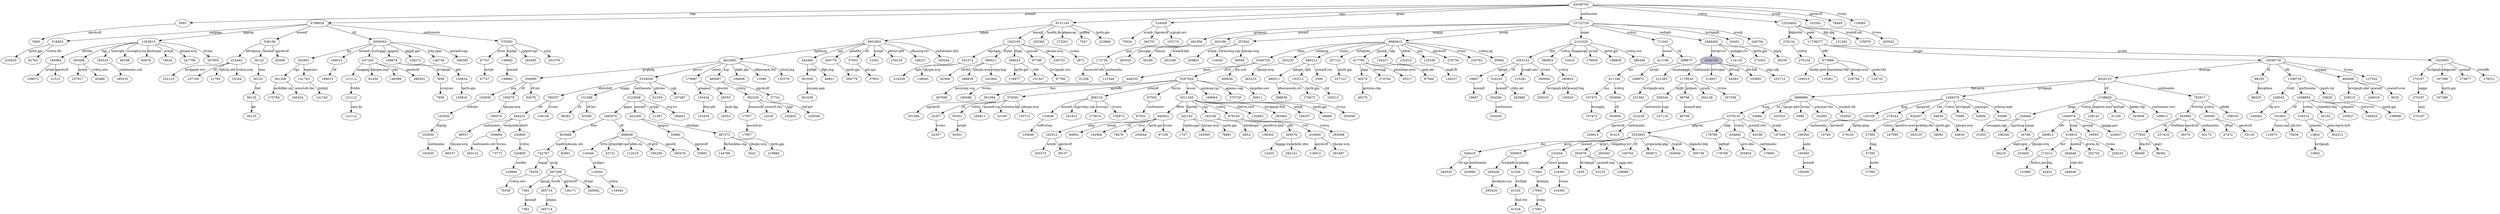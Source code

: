 digraph {
    0 [ label = "42036703" ]
    1 [ label = "5693" ]
    2 [ label = "4788029" ]
    3 [ label = "8131145" ]
    4 [ label = "516409" ]
    5 [ label = "15722729" ]
    6 [ label = "12534602" ]
    7 [ label = "143562" ]
    8 [ label = "78449" ]
    9 [ label = "116085" ]
    10 [ label = "5693" ]
    11 [ label = "318363" ]
    12 [ label = "1353815" ]
    13 [ label = "536156" ]
    14 [ label = "2009303" ]
    15 [ label = "570392" ]
    16 [ label = "235620" ]
    17 [ label = "82743" ]
    18 [ label = "140584" ]
    19 [ label = "283406" ]
    20 [ label = "185533" ]
    21 [ label = "94188" ]
    22 [ label = "60078" ]
    23 [ label = "74624" ]
    24 [ label = "247709" ]
    25 [ label = "267693" ]
    26 [ label = "109072" ]
    27 [ label = "31512" ]
    28 [ label = "237917" ]
    29 [ label = "45489" ]
    30 [ label = "185533" ]
    31 [ label = "416442" ]
    32 [ label = "36125" ]
    33 [ label = "83589" ]
    34 [ label = "232123" ]
    35 [ label = "137190" ]
    36 [ label = "21785" ]
    37 [ label = "25344" ]
    38 [ label = "36125" ]
    39 [ label = "36125" ]
    40 [ label = "36125" ]
    41 [ label = "502951" ]
    42 [ label = "169015" ]
    43 [ label = "637263" ]
    44 [ label = "158674" ]
    45 [ label = "128272" ]
    46 [ label = "146745" ]
    47 [ label = "266383" ]
    48 [ label = "361208" ]
    49 [ label = "141743" ]
    50 [ label = "175784" ]
    51 [ label = "185424" ]
    52 [ label = "141743" ]
    53 [ label = "169015" ]
    54 [ label = "121112" ]
    55 [ label = "81450" ]
    56 [ label = "146399" ]
    57 [ label = "288302" ]
    58 [ label = "121112" ]
    59 [ label = "121112" ]
    60 [ label = "7858" ]
    61 [ label = "150816" ]
    62 [ label = "7858" ]
    63 [ label = "150816" ]
    64 [ label = "47747" ]
    65 [ label = "136682" ]
    66 [ label = "184385" ]
    67 [ label = "201578" ]
    68 [ label = "47747" ]
    69 [ label = "136682" ]
    70 [ label = "5801803" ]
    71 [ label = "1542191" ]
    72 [ label = "282363" ]
    73 [ label = "273281" ]
    74 [ label = "7547" ]
    75 [ label = "223960" ]
    76 [ label = "4622661" ]
    77 [ label = "342460" ]
    78 [ label = "294779" ]
    79 [ label = "37853" ]
    80 [ label = "12361" ]
    81 [ label = "150218" ]
    82 [ label = "158227" ]
    83 [ label = "183244" ]
    84 [ label = "350085" ]
    85 [ label = "3334036" ]
    86 [ label = "179987" ]
    87 [ label = "400067" ]
    88 [ label = "194008" ]
    89 [ label = "11099" ]
    90 [ label = "153379" ]
    91 [ label = "102930" ]
    92 [ label = "185079" ]
    93 [ label = "62076" ]
    94 [ label = "102930" ]
    95 [ label = "102930" ]
    96 [ label = "102930" ]
    97 [ label = "185079" ]
    98 [ label = "780357" ]
    99 [ label = "131588" ]
    100 [ label = "2123048" ]
    101 [ label = "61556" ]
    102 [ label = "237487" ]
    103 [ label = "644231" ]
    104 [ label = "136126" ]
    105 [ label = "86537" ]
    106 [ label = "336894" ]
    107 [ label = "220800" ]
    108 [ label = "86537" ]
    109 [ label = "263122" ]
    110 [ label = "73772" ]
    111 [ label = "220800" ]
    112 [ label = "220800" ]
    113 [ label = "38282" ]
    114 [ label = "93306" ]
    115 [ label = "1493676" ]
    116 [ label = "423164" ]
    117 [ label = "21587" ]
    118 [ label = "184621" ]
    119 [ label = "825668" ]
    120 [ label = "668008" ]
    121 [ label = "742767" ]
    122 [ label = "82901" ]
    123 [ label = "75558" ]
    124 [ label = "667209" ]
    125 [ label = "75558" ]
    126 [ label = "7382" ]
    127 [ label = "285714" ]
    128 [ label = "128171" ]
    129 [ label = "245942" ]
    130 [ label = "7382" ]
    131 [ label = "285714" ]
    132 [ label = "116544" ]
    133 [ label = "43731" ]
    134 [ label = "112018" ]
    135 [ label = "195239" ]
    136 [ label = "200476" ]
    137 [ label = "116544" ]
    138 [ label = "116544" ]
    139 [ label = "55892" ]
    140 [ label = "367272" ]
    141 [ label = "55892" ]
    142 [ label = "144766" ]
    143 [ label = "2622" ]
    144 [ label = "219884" ]
    145 [ label = "153434" ]
    146 [ label = "26553" ]
    147 [ label = "153434" ]
    148 [ label = "26553" ]
    149 [ label = "362326" ]
    150 [ label = "37741" ]
    151 [ label = "17957" ]
    152 [ label = "13218" ]
    153 [ label = "102602" ]
    154 [ label = "228549" ]
    155 [ label = "17957" ]
    156 [ label = "301639" ]
    157 [ label = "40821" ]
    158 [ label = "301639" ]
    159 [ label = "294779" ]
    160 [ label = "37853" ]
    161 [ label = "352373" ]
    162 [ label = "590411" ]
    163 [ label = "268024" ]
    164 [ label = "97786" ]
    165 [ label = "230725" ]
    166 [ label = "2872" ]
    167 [ label = "214328" ]
    168 [ label = "138045" ]
    169 [ label = "62568" ]
    170 [ label = "286839" ]
    171 [ label = "241004" ]
    172 [ label = "116677" ]
    173 [ label = "151347" ]
    174 [ label = "97786" ]
    175 [ label = "70534" ]
    176 [ label = "292701" ]
    177 [ label = "153174" ]
    178 [ label = "491956" ]
    179 [ label = "263186" ]
    180 [ label = "357642" ]
    181 [ label = "8980615" ]
    182 [ label = "2141629" ]
    183 [ label = "711041" ]
    184 [ label = "2466455" ]
    185 [ label = "63451" ]
    186 [ label = "246754" ]
    187 [ label = "172756" ]
    188 [ label = "283020" ]
    189 [ label = "36180" ]
    190 [ label = "51208" ]
    191 [ label = "121548" ]
    192 [ label = "263186" ]
    193 [ label = "204801" ]
    194 [ label = "116293" ]
    195 [ label = "36548" ]
    196 [ label = "6346720" ]
    197 [ label = "263233" ]
    198 [ label = "666113" ]
    199 [ label = "257122" ]
    200 [ label = "417785" ]
    201 [ label = "126237" ]
    202 [ label = "231615" ]
    203 [ label = "135330" ]
    204 [ label = "279734" ]
    205 [ label = "220762" ]
    206 [ label = "35964" ]
    207 [ label = "448255" ]
    208 [ label = "5597829" ]
    209 [ label = "300636" ]
    210 [ label = "267669" ]
    211 [ label = "180586" ]
    212 [ label = "301584" ]
    213 [ label = "578591" ]
    214 [ label = "806153" ]
    215 [ label = "67552" ]
    216 [ label = "3311345" ]
    217 [ label = "169064" ]
    218 [ label = "270729" ]
    219 [ label = "92811" ]
    220 [ label = "301584" ]
    221 [ label = "32357" ]
    222 [ label = "93501" ]
    223 [ label = "264911" ]
    224 [ label = "32109" ]
    225 [ label = "155713" ]
    226 [ label = "32357" ]
    227 [ label = "93501" ]
    228 [ label = "133649" ]
    229 [ label = "241812" ]
    230 [ label = "273819" ]
    231 [ label = "156873" ]
    232 [ label = "133649" ]
    233 [ label = "67552" ]
    234 [ label = "945652" ]
    235 [ label = "242143" ]
    236 [ label = "165156" ]
    237 [ label = "978144" ]
    238 [ label = "132663" ]
    239 [ label = "293463" ]
    240 [ label = "194357" ]
    241 [ label = "56668" ]
    242 [ label = "303099" ]
    243 [ label = "242512" ]
    244 [ label = "84952" ]
    245 [ label = "192566" ]
    246 [ label = "78478" ]
    247 [ label = "250044" ]
    248 [ label = "97100" ]
    249 [ label = "203375" ]
    250 [ label = "39137" ]
    251 [ label = "1747" ]
    252 [ label = "163505" ]
    253 [ label = "76891" ]
    254 [ label = "6853" ]
    255 [ label = "158303" ]
    256 [ label = "304576" ]
    257 [ label = "410000" ]
    258 [ label = "263568" ]
    259 [ label = "12435" ]
    260 [ label = "292141" ]
    261 [ label = "118913" ]
    262 [ label = "291087" ]
    263 [ label = "263233" ]
    264 [ label = "469511" ]
    265 [ label = "193212" ]
    266 [ label = "3390" ]
    267 [ label = "298839" ]
    268 [ label = "170672" ]
    269 [ label = "193212" ]
    270 [ label = "257122" ]
    271 [ label = "40279" ]
    272 [ label = "274740" ]
    273 [ label = "35217" ]
    274 [ label = "67549" ]
    275 [ label = "40279" ]
    276 [ label = "126237" ]
    277 [ label = "1053143" ]
    278 [ label = "380853" ]
    279 [ label = "53423" ]
    280 [ label = "178935" ]
    281 [ label = "188826" ]
    282 [ label = "286449" ]
    283 [ label = "19667" ]
    284 [ label = "518191" ]
    285 [ label = "215281" ]
    286 [ label = "300004" ]
    287 [ label = "19667" ]
    288 [ label = "254206" ]
    289 [ label = "263985" ]
    290 [ label = "254206" ]
    291 [ label = "380853" ]
    292 [ label = "250310" ]
    293 [ label = "130543" ]
    294 [ label = "411166" ]
    295 [ label = "299875" ]
    296 [ label = "411166" ]
    297 [ label = "107472" ]
    298 [ label = "303694" ]
    299 [ label = "107472" ]
    300 [ label = "303694" ]
    301 [ label = "299875" ]
    302 [ label = "2050735" color = "blue" fontcolor = "blue" fillcolor = silver style = filled]
    303 [ label = "114118" ]
    304 [ label = "273343" ]
    305 [ label = "28259" ]
    306 [ label = "231583" ]
    307 [ label = "1179539" ]
    308 [ label = "218927" ]
    309 [ label = "64283" ]
    310 [ label = "103691" ]
    311 [ label = "252712" ]
    312 [ label = "231583" ]
    313 [ label = "559344" ]
    314 [ label = "98708" ]
    315 [ label = "264128" ]
    316 [ label = "257359" ]
    317 [ label = "322228" ]
    318 [ label = "237116" ]
    319 [ label = "230613" ]
    320 [ label = "91615" ]
    321 [ label = "98708" ]
    322 [ label = "276134" ]
    323 [ label = "11738277" ]
    324 [ label = "131293" ]
    325 [ label = "125876" ]
    326 [ label = "263022" ]
    327 [ label = "276134" ]
    328 [ label = "673866" ]
    329 [ label = "10038718" ]
    330 [ label = "1025693" ]
    331 [ label = "194315" ]
    332 [ label = "115061" ]
    333 [ label = "239758" ]
    334 [ label = "124732" ]
    335 [ label = "8020123" ]
    336 [ label = "98255" ]
    337 [ label = "1308729" ]
    338 [ label = "484069" ]
    339 [ label = "127542" ]
    340 [ label = "3888999" ]
    341 [ label = "1269378" ]
    342 [ label = "2108829" ]
    343 [ label = "752917" ]
    344 [ label = "3379135" ]
    345 [ label = "33684" ]
    346 [ label = "203352" ]
    347 [ label = "6985" ]
    348 [ label = "102991" ]
    349 [ label = "162852" ]
    350 [ label = "2533835" ]
    351 [ label = "178768" ]
    352 [ label = "434845" ]
    353 [ label = "84338" ]
    354 [ label = "147349" ]
    355 [ label = "548410" ]
    356 [ label = "336955" ]
    357 [ label = "233454" ]
    358 [ label = "283079" ]
    359 [ label = "265563" ]
    360 [ label = "100762" ]
    361 [ label = "300872" ]
    362 [ label = "164004" ]
    363 [ label = "300736" ]
    364 [ label = "284520" ]
    365 [ label = "263890" ]
    366 [ label = "295429" ]
    367 [ label = "41526" ]
    368 [ label = "295429" ]
    369 [ label = "41526" ]
    370 [ label = "41526" ]
    371 [ label = "17063" ]
    372 [ label = "216391" ]
    373 [ label = "17063" ]
    374 [ label = "17063" ]
    375 [ label = "216391" ]
    376 [ label = "1835" ]
    377 [ label = "43155" ]
    378 [ label = "238089" ]
    379 [ label = "178768" ]
    380 [ label = "255854" ]
    381 [ label = "178991" ]
    382 [ label = "120100" ]
    383 [ label = "279143" ]
    384 [ label = "626207" ]
    385 [ label = "94639" ]
    386 [ label = "70585" ]
    387 [ label = "43606" ]
    388 [ label = "35098" ]
    389 [ label = "100360" ]
    390 [ label = "19740" ]
    391 [ label = "100360" ]
    392 [ label = "100360" ]
    393 [ label = "279143" ]
    394 [ label = "37395" ]
    395 [ label = "247595" ]
    396 [ label = "303125" ]
    397 [ label = "38092" ]
    398 [ label = "37395" ]
    399 [ label = "37395" ]
    400 [ label = "94639" ]
    401 [ label = "154948" ]
    402 [ label = "1440978" ]
    403 [ label = "108141" ]
    404 [ label = "31100" ]
    405 [ label = "263849" ]
    406 [ label = "109813" ]
    407 [ label = "31933" ]
    408 [ label = "106249" ]
    409 [ label = "16766" ]
    410 [ label = "280813" ]
    411 [ label = "919915" ]
    412 [ label = "19593" ]
    413 [ label = "220657" ]
    414 [ label = "48210" ]
    415 [ label = "232603" ]
    416 [ label = "174312" ]
    417 [ label = "284648" ]
    418 [ label = "202702" ]
    419 [ label = "258253" ]
    420 [ label = "131860" ]
    421 [ label = "42452" ]
    422 [ label = "284648" ]
    423 [ label = "543992" ]
    424 [ label = "100590" ]
    425 [ label = "108335" ]
    426 [ label = "177830" ]
    427 [ label = "237419" ]
    428 [ label = "36570" ]
    429 [ label = "92173" ]
    430 [ label = "89469" ]
    431 [ label = "88361" ]
    432 [ label = "47472" ]
    433 [ label = "53118" ]
    434 [ label = "98255" ]
    435 [ label = "240042" ]
    436 [ label = "1038859" ]
    437 [ label = "29828" ]
    438 [ label = "240042" ]
    439 [ label = "191603" ]
    440 [ label = "316314" ]
    441 [ label = "45192" ]
    442 [ label = "105827" ]
    443 [ label = "140925" ]
    444 [ label = "238998" ]
    445 [ label = "115973" ]
    446 [ label = "75630" ]
    447 [ label = "13802" ]
    448 [ label = "302512" ]
    449 [ label = "13802" ]
    450 [ label = "228515" ]
    451 [ label = "246019" ]
    452 [ label = "9535" ]
    453 [ label = "270197" ]
    454 [ label = "197398" ]
    455 [ label = "279877" ]
    456 [ label = "278221" ]
    457 [ label = "270197" ]
    458 [ label = "270197" ]
    459 [ label = "197398" ]
    0 -> 1 [ label = "bqc" ]
    0 -> 2 [ label = "mwmlf" ]
    0 -> 3 [ label = "ngn" ]
    0 -> 4 [ label = "qrnm" ]
    0 -> 5 [ label = "smfzmmhc" ]
    0 -> 6 [ label = "vrdrsj" ]
    0 -> 7 [ label = "nrwjb" ]
    0 -> 8 [ label = "qqvdcclf" ]
    0 -> 9 [ label = "tvrms" ]
    1 -> 10 [ label = "qqvdcclf" ]
    2 -> 11 [ label = "cmfphpc" ]
    2 -> 12 [ label = "lqqshq" ]
    2 -> 13 [ label = "mwmlf" ]
    2 -> 14 [ label = "rlf" ]
    2 -> 15 [ label = "smfzmmhc" ]
    11 -> 16 [ label = "tprth.gjn" ]
    11 -> 17 [ label = "vrdrsj.fbl" ]
    12 -> 18 [ label = "dttthls" ]
    12 -> 19 [ label = "lqp" ]
    12 -> 20 [ label = "zshrcgfn" ]
    12 -> 21 [ label = "crswqlvd.nsj" ]
    12 -> 22 [ label = "lbsfsspm" ]
    12 -> 23 [ label = "nrwjb" ]
    12 -> 24 [ label = "tjhcqw.wrq" ]
    12 -> 25 [ label = "tvrms" ]
    18 -> 26 [ label = "nrwjb" ]
    18 -> 27 [ label = "qqvdcclf" ]
    19 -> 28 [ label = "nrwjb" ]
    19 -> 29 [ label = "vrdrsj.ntw" ]
    20 -> 30 [ label = "smfzmmhc.zzd" ]
    13 -> 31 [ label = "bbvhpmsj" ]
    13 -> 32 [ label = "mwmlf" ]
    13 -> 33 [ label = "qqvdcclf" ]
    31 -> 34 [ label = "hrvlgmjb.wrv" ]
    31 -> 35 [ label = "rlf" ]
    31 -> 36 [ label = "tghvbj.mfr" ]
    31 -> 37 [ label = "vrdrsj.swp" ]
    32 -> 38 [ label = "wnn" ]
    38 -> 39 [ label = "thd" ]
    39 -> 40 [ label = "lgt" ]
    14 -> 41 [ label = "fps" ]
    14 -> 42 [ label = "mwmlf" ]
    14 -> 43 [ label = "ncrlvggp" ]
    14 -> 44 [ label = "qpgmrj" ]
    14 -> 45 [ label = "lggpfj.gnr" ]
    14 -> 46 [ label = "lrdq.zgm" ]
    14 -> 47 [ label = "mwmlf.wnp" ]
    41 -> 48 [ label = "rqjt" ]
    41 -> 49 [ label = "wpqvmn" ]
    48 -> 50 [ label = "pcdtdblc.znj" ]
    48 -> 51 [ label = "wmstvdt.lhn" ]
    49 -> 52 [ label = "ljslzhjl" ]
    42 -> 53 [ label = "rlf" ]
    43 -> 54 [ label = "nnqgqqj" ]
    43 -> 55 [ label = "fqtrpm.mqr" ]
    43 -> 56 [ label = "jtbr" ]
    43 -> 57 [ label = "qqvdcclf" ]
    54 -> 58 [ label = "fvbhh" ]
    58 -> 59 [ label = "zmn.fjz" ]
    44 -> 60 [ label = "hrvlgmjb" ]
    44 -> 61 [ label = "pbc" ]
    60 -> 62 [ label = "czvpvwz" ]
    61 -> 63 [ label = "tprth.gjn" ]
    15 -> 64 [ label = "jwvw" ]
    15 -> 65 [ label = "trpdgl" ]
    15 -> 66 [ label = "spbjrlv.spt" ]
    15 -> 67 [ label = "zzhz" ]
    64 -> 68 [ label = "nrwjb" ]
    65 -> 69 [ label = "mwmlf" ]
    3 -> 70 [ label = "fqbph" ]
    3 -> 71 [ label = "mwmlf" ]
    3 -> 72 [ label = "lscdth.lbj" ]
    3 -> 73 [ label = "qbpmcqs" ]
    3 -> 74 [ label = "qdffbp" ]
    3 -> 75 [ label = "tprth.gjn" ]
    70 -> 76 [ label = "bgtbmzj" ]
    70 -> 77 [ label = "lzjf" ]
    70 -> 78 [ label = "pdsdttz" ]
    70 -> 79 [ label = "rlf" ]
    70 -> 80 [ label = "nrwjb" ]
    70 -> 81 [ label = "pfvtwr.pbf" ]
    70 -> 82 [ label = "sfhsszcq.tzv" ]
    70 -> 83 [ label = "smfzmmhc.drh" ]
    76 -> 84 [ label = "gvqhtfg" ]
    76 -> 85 [ label = "jmvzv" ]
    76 -> 86 [ label = "mtztr" ]
    76 -> 87 [ label = "szp" ]
    76 -> 88 [ label = "ldpfs.qhr" ]
    76 -> 89 [ label = "nfqmvqcm.ftd" ]
    76 -> 90 [ label = "zrtsd.jwg" ]
    84 -> 91 [ label = "ntq" ]
    84 -> 92 [ label = "rlf" ]
    84 -> 93 [ label = "rlf.nlc" ]
    91 -> 94 [ label = "wdtzhz" ]
    94 -> 95 [ label = "tlqcbp" ]
    95 -> 96 [ label = "smfzmmhc" ]
    92 -> 97 [ label = "tjhcqw.wrq" ]
    85 -> 98 [ label = "hfmtzbhf" ]
    85 -> 99 [ label = "scjpjp" ]
    85 -> 100 [ label = "smfzmmhc" ]
    85 -> 101 [ label = "jzbvmc" ]
    85 -> 102 [ label = "sgh" ]
    98 -> 103 [ label = "ldt" ]
    98 -> 104 [ label = "tvrms" ]
    103 -> 105 [ label = "smfzmmhc" ]
    103 -> 106 [ label = "wrhpzrfm" ]
    103 -> 107 [ label = "zbcfv" ]
    105 -> 108 [ label = "tjhcqw.wrq" ]
    106 -> 109 [ label = "smfzmmhc.shv" ]
    106 -> 110 [ label = "tvrms" ]
    107 -> 111 [ label = "vrdrsj" ]
    111 -> 112 [ label = "zwdbh" ]
    99 -> 113 [ label = "rlf" ]
    99 -> 114 [ label = "rlf.blz" ]
    100 -> 115 [ label = "gqms" ]
    100 -> 116 [ label = "mwmlf" ]
    100 -> 117 [ label = "nrwjb" ]
    100 -> 118 [ label = "zvq.lvr" ]
    115 -> 119 [ label = "frbs" ]
    115 -> 120 [ label = "rlf" ]
    119 -> 121 [ label = "mpdll" ]
    119 -> 122 [ label = "zdmnm.wlc" ]
    121 -> 123 [ label = "mgqd" ]
    121 -> 124 [ label = "mrljj" ]
    123 -> 125 [ label = "vrdrsj.zwc" ]
    124 -> 126 [ label = "qmsgj" ]
    124 -> 127 [ label = "zzvbt" ]
    124 -> 128 [ label = "qqvdcclf" ]
    124 -> 129 [ label = "rlf.hgt" ]
    126 -> 130 [ label = "mwmlf" ]
    127 -> 131 [ label = "zltjmn" ]
    120 -> 132 [ label = "hvtn" ]
    120 -> 133 [ label = "gttgwfgf.cpd" ]
    120 -> 134 [ label = "jdhb.ssj" ]
    120 -> 135 [ label = "rlf.gvd" ]
    120 -> 136 [ label = "spsstb" ]
    132 -> 137 [ label = "zzsfgzc" ]
    137 -> 138 [ label = "vrdrsj" ]
    116 -> 139 [ label = "hmpvn" ]
    116 -> 140 [ label = "shlnfcpz" ]
    139 -> 141 [ label = "qqvdcclf" ]
    140 -> 142 [ label = "fnrhmbbm.rnp" ]
    140 -> 143 [ label = "tjhcqw.wrq" ]
    140 -> 144 [ label = "tprth.gjn" ]
    86 -> 145 [ label = "plngmzl" ]
    86 -> 146 [ label = "qbwzhr" ]
    145 -> 147 [ label = "dhjv.pfn" ]
    146 -> 148 [ label = "mcb.djg" ]
    87 -> 149 [ label = "vrdrsj" ]
    87 -> 150 [ label = "qqvdcclf" ]
    149 -> 151 [ label = "hznmsclb" ]
    149 -> 152 [ label = "mwmlf.vhs" ]
    149 -> 153 [ label = "rggt" ]
    149 -> 154 [ label = "rlnf.qrt" ]
    151 -> 155 [ label = "mwmlf.lsv" ]
    77 -> 156 [ label = "rplfgb" ]
    77 -> 157 [ label = "lfgh.jwg" ]
    156 -> 158 [ label = "zmrpm.pqn" ]
    78 -> 159 [ label = "tprth.gjn" ]
    79 -> 160 [ label = "qst.zgc" ]
    71 -> 161 [ label = "dqvhgnj" ]
    71 -> 162 [ label = "fvjtnl" ]
    71 -> 163 [ label = "jfsgp" ]
    71 -> 164 [ label = "zszcsbl" ]
    71 -> 165 [ label = "tjhcqw.wrq" ]
    71 -> 166 [ label = "tvrms" ]
    161 -> 167 [ label = "bph" ]
    161 -> 168 [ label = "tjhcqw.wrq" ]
    162 -> 169 [ label = "sllvfsf" ]
    162 -> 170 [ label = "tjhcqw.wrq" ]
    162 -> 171 [ label = "zvqrg.bsg" ]
    163 -> 172 [ label = "tprth.gjn" ]
    163 -> 173 [ label = "vtbt" ]
    164 -> 174 [ label = "hrvlgmjb.wzz" ]
    4 -> 175 [ label = "nrwjb" ]
    4 -> 176 [ label = "qqvdcclf" ]
    4 -> 177 [ label = "sjqvgh.nvt" ]
    5 -> 178 [ label = "gjrqmcjl" ]
    5 -> 179 [ label = "mwmlf" ]
    5 -> 180 [ label = "ncgjsjj" ]
    5 -> 181 [ label = "pvnbj" ]
    5 -> 182 [ label = "sjqwr" ]
    5 -> 183 [ label = "vrdrsj" ]
    5 -> 184 [ label = "vwfnglr" ]
    5 -> 185 [ label = "hrvlgmjb" ]
    5 -> 186 [ label = "nrwjb" ]
    178 -> 187 [ label = "tpsr" ]
    178 -> 188 [ label = "gwcrpgc" ]
    178 -> 189 [ label = "ltmzzz" ]
    187 -> 190 [ label = "nscwcztf.wlh" ]
    187 -> 191 [ label = "smfzmmhc" ]
    179 -> 192 [ label = "mwmlf.fqd" ]
    180 -> 193 [ label = "nrwjb" ]
    180 -> 194 [ label = "rdrmctwg.nqc" ]
    180 -> 195 [ label = "tjhcqw.wrq" ]
    181 -> 196 [ label = "cfmn" ]
    181 -> 197 [ label = "cnhmcjp" ]
    181 -> 198 [ label = "czmw" ]
    181 -> 199 [ label = "drfzgwtz" ]
    181 -> 200 [ label = "jtjzwjh" ]
    181 -> 201 [ label = "nfg" ]
    181 -> 202 [ label = "ctllrm" ]
    181 -> 203 [ label = "jsm" ]
    181 -> 204 [ label = "qqvdcclf" ]
    181 -> 205 [ label = "tvrms" ]
    181 -> 206 [ label = "vrdrsj.jqj" ]
    196 -> 207 [ label = "qmtc" ]
    196 -> 208 [ label = "sfvd" ]
    196 -> 209 [ label = "frn.ccd" ]
    207 -> 210 [ label = "jwvjslwp.vsp" ]
    207 -> 211 [ label = "tvrms" ]
    208 -> 212 [ label = "hsz" ]
    208 -> 213 [ label = "qpzbffd" ]
    208 -> 214 [ label = "sstdzdf" ]
    208 -> 215 [ label = "thrzw" ]
    208 -> 216 [ label = "wscsr" ]
    208 -> 217 [ label = "cgzmwg.rgr" ]
    208 -> 218 [ label = "qgmmc.sqq" ]
    208 -> 219 [ label = "shcpdlm.nwz" ]
    212 -> 220 [ label = "qqvdcclf" ]
    213 -> 221 [ label = "rlf" ]
    213 -> 222 [ label = "vrdrsj" ]
    213 -> 223 [ label = "mwmlf.rvg" ]
    213 -> 224 [ label = "svhwhw.fdp" ]
    213 -> 225 [ label = "tjhcqw.wrq" ]
    221 -> 226 [ label = "tvrms" ]
    222 -> 227 [ label = "nrwjb" ]
    214 -> 228 [ label = "mwmlf" ]
    214 -> 229 [ label = "mgrvcbjc.rqb" ]
    214 -> 230 [ label = "nvrssljz" ]
    214 -> 231 [ label = "tvrms" ]
    228 -> 232 [ label = "wdfvctwp" ]
    215 -> 233 [ label = "smfzmmhc" ]
    216 -> 234 [ label = "ffthd" ]
    216 -> 235 [ label = "lhjvfdh" ]
    216 -> 236 [ label = "smj" ]
    216 -> 237 [ label = "vrdrsj" ]
    216 -> 238 [ label = "dnbvw.zwd" ]
    216 -> 239 [ label = "hrvlgmjb.fwh" ]
    216 -> 240 [ label = "nrwjb" ]
    216 -> 241 [ label = "tprth.gjn" ]
    216 -> 242 [ label = "tvrms" ]
    234 -> 243 [ label = "slbg" ]
    234 -> 244 [ label = "nrwjb" ]
    234 -> 245 [ label = "rlf" ]
    234 -> 246 [ label = "srzz" ]
    234 -> 247 [ label = "tprth.gjn" ]
    234 -> 248 [ label = "tvrms" ]
    243 -> 249 [ label = "nrwjb" ]
    243 -> 250 [ label = "qqvdcclf" ]
    235 -> 251 [ label = "rtphln.pgc" ]
    235 -> 252 [ label = "tjhcqw.wrq" ]
    235 -> 253 [ label = "tprth.gjn" ]
    236 -> 254 [ label = "hhtdhzgn" ]
    236 -> 255 [ label = "pmsflvrn.hnh" ]
    237 -> 256 [ label = "jdlc" ]
    237 -> 257 [ label = "vvtl" ]
    237 -> 258 [ label = "vrdrsj" ]
    256 -> 259 [ label = "hqggp.lrq" ]
    256 -> 260 [ label = "ntbcht.zbw" ]
    257 -> 261 [ label = "qqvdcclf" ]
    257 -> 262 [ label = "tjhcqw.wrq" ]
    197 -> 263 [ label = "tjhcqw.wrq" ]
    198 -> 264 [ label = "gdsgw" ]
    198 -> 265 [ label = "gfd" ]
    198 -> 266 [ label = "mwmlf.zss" ]
    264 -> 267 [ label = "dbwsmwnb.svt" ]
    264 -> 268 [ label = "tprth.gjn" ]
    265 -> 269 [ label = "tld" ]
    199 -> 270 [ label = "tprth.gjn" ]
    200 -> 271 [ label = "jhpp" ]
    200 -> 272 [ label = "lnrwrpjj" ]
    200 -> 273 [ label = "ptzmfsmr.pwc" ]
    200 -> 274 [ label = "qpdj.pfc" ]
    271 -> 275 [ label = "jgstzhw.cbq" ]
    201 -> 276 [ label = "mqfl.flt" ]
    182 -> 277 [ label = "lblv" ]
    182 -> 278 [ label = "vrdrsj" ]
    182 -> 279 [ label = "bngqncqn" ]
    182 -> 280 [ label = "nrwjb" ]
    182 -> 281 [ label = "tprth.gjn" ]
    182 -> 282 [ label = "vrdrsj.svn" ]
    277 -> 283 [ label = "bptgd" ]
    277 -> 284 [ label = "rlf" ]
    277 -> 285 [ label = "jjvcgb.nwc" ]
    277 -> 286 [ label = "tvrms" ]
    283 -> 287 [ label = "mwmlf" ]
    284 -> 288 [ label = "mwmlf" ]
    284 -> 289 [ label = "rbhz.plr" ]
    288 -> 290 [ label = "smfzmmhc" ]
    278 -> 291 [ label = "vrdrsj" ]
    291 -> 292 [ label = "hrvlgmjb.bbf" ]
    291 -> 293 [ label = "mwmlf.lbq" ]
    183 -> 294 [ label = "mwwr" ]
    183 -> 295 [ label = "rlf" ]
    294 -> 296 [ label = "lhz" ]
    296 -> 297 [ label = "ssz" ]
    296 -> 298 [ label = "vrdrsj" ]
    297 -> 299 [ label = "hcnsgjhj" ]
    298 -> 300 [ label = "rlf" ]
    295 -> 301 [ label = "nrwjb" ]
    184 -> 302 [ label = "mtvgvvcr" ]
    184 -> 303 [ label = "mzhgbj.zvv" ]
    184 -> 304 [ label = "tprth.gjn" ]
    184 -> 305 [ label = "wgrp" ]
    302 -> 306 [ label = "mnmqqqgh" ]
    302 -> 307 [ label = "smfzmmhc" ]
    302 -> 308 [ label = "bvlv.npm" ]
    302 -> 309 [ label = "hrf.czg" ]
    302 -> 310 [ label = "qtb.fnb" ]
    302 -> 311 [ label = "zjlgc.sfg" ]
    306 -> 312 [ label = "hrvlgmjb.mtq" ]
    307 -> 313 [ label = "dzjfd" ]
    307 -> 314 [ label = "jjslqwn" ]
    307 -> 315 [ label = "nrwjb" ]
    307 -> 316 [ label = "tvrms" ]
    313 -> 317 [ label = "smfzmmhc" ]
    313 -> 318 [ label = "zzgr" ]
    317 -> 319 [ label = "qqvdcclf" ]
    317 -> 320 [ label = "smfzmmhc" ]
    314 -> 321 [ label = "mwmlf.qtq" ]
    6 -> 322 [ label = "bfgbvlcd" ]
    6 -> 323 [ label = "pnds" ]
    6 -> 324 [ label = "fgh.djg" ]
    6 -> 325 [ label = "lcwjtdf.sbl" ]
    6 -> 326 [ label = "tvrms" ]
    322 -> 327 [ label = "vrdrsj" ]
    323 -> 328 [ label = "bffz" ]
    323 -> 329 [ label = "jwcjpt" ]
    323 -> 330 [ label = "pvnbz" ]
    328 -> 331 [ label = "dndbj.gww" ]
    328 -> 332 [ label = "lspnmhml.fdb" ]
    328 -> 333 [ label = "tjhcqw.wrq" ]
    328 -> 334 [ label = "wjcbcvfd" ]
    329 -> 335 [ label = "dcmcgc" ]
    329 -> 336 [ label = "llt" ]
    329 -> 337 [ label = "rfh" ]
    329 -> 338 [ label = "scljqqq" ]
    329 -> 339 [ label = "tvrms" ]
    335 -> 340 [ label = "fhdvgvtz" ]
    335 -> 341 [ label = "hrvlgmjb" ]
    335 -> 342 [ label = "rlf" ]
    335 -> 343 [ label = "smfzmmhc" ]
    340 -> 344 [ label = "lrsjg" ]
    340 -> 345 [ label = "lcl" ]
    340 -> 346 [ label = "npvgs.qdw" ]
    340 -> 347 [ label = "tvrms" ]
    340 -> 348 [ label = "wmnrjw.chn" ]
    340 -> 349 [ label = "wrcjmll.rlb" ]
    344 -> 350 [ label = "jgfpvdc" ]
    344 -> 351 [ label = "sblp" ]
    344 -> 352 [ label = "vrdrsj" ]
    344 -> 353 [ label = "mwmlf.vdw" ]
    344 -> 354 [ label = "nrwjb" ]
    350 -> 355 [ label = "dsc" ]
    350 -> 356 [ label = "gvrg" ]
    350 -> 357 [ label = "mwmlf" ]
    350 -> 358 [ label = "qrqvl" ]
    350 -> 359 [ label = "chlgpdsp.hrv" ]
    350 -> 360 [ label = "rlf" ]
    350 -> 361 [ label = "sjvgwmdg.qhg" ]
    350 -> 362 [ label = "tzqmh" ]
    350 -> 363 [ label = "zhgmdcl.bfq" ]
    355 -> 364 [ label = "rtt.qps" ]
    355 -> 365 [ label = "smfzmmhc" ]
    356 -> 366 [ label = "hzclphlb" ]
    356 -> 367 [ label = "vcnlmdp" ]
    366 -> 368 [ label = "mcdjsms.zss" ]
    367 -> 369 [ label = "wrlhqh" ]
    369 -> 370 [ label = "tmf.ctw" ]
    357 -> 371 [ label = "cwsrt" ]
    357 -> 372 [ label = "grqng" ]
    371 -> 373 [ label = "ztmtjwj" ]
    373 -> 374 [ label = "svdm" ]
    372 -> 375 [ label = "tvrms" ]
    358 -> 376 [ label = "hrvlgmjb" ]
    358 -> 377 [ label = "mwmlf.sng" ]
    358 -> 378 [ label = "ngjg.zmc" ]
    351 -> 379 [ label = "bgfnqf" ]
    352 -> 380 [ label = "qrrc.bbc" ]
    352 -> 381 [ label = "smfzmmhc" ]
    341 -> 382 [ label = "fjnp" ]
    341 -> 383 [ label = "qsrgzrdf" ]
    341 -> 384 [ label = "vds" ]
    341 -> 385 [ label = "vrdrsj" ]
    341 -> 386 [ label = "hrvlgmjb" ]
    341 -> 387 [ label = "rmjzzgrs" ]
    341 -> 388 [ label = "wthtcg.wgd" ]
    382 -> 389 [ label = "smfzmmhc" ]
    382 -> 390 [ label = "qqvdcclf" ]
    389 -> 391 [ label = "nnbc" ]
    391 -> 392 [ label = "mwmlf" ]
    383 -> 393 [ label = "fgthp.qmg" ]
    384 -> 394 [ label = "vrdrsj" ]
    384 -> 395 [ label = "gnclhrw.mwt" ]
    384 -> 396 [ label = "pcdnbq.zbs" ]
    384 -> 397 [ label = "tprth.gjn" ]
    394 -> 398 [ label = "tnjg" ]
    398 -> 399 [ label = "brcbr" ]
    385 -> 400 [ label = "tjhcqw.wrq" ]
    342 -> 401 [ label = "btqjc" ]
    342 -> 402 [ label = "vrdrsj" ]
    342 -> 403 [ label = "dnplntn.mwr" ]
    342 -> 404 [ label = "lmfsgd" ]
    342 -> 405 [ label = "lpbdq.vdp" ]
    342 -> 406 [ label = "smfzmmhc.wsr" ]
    401 -> 407 [ label = "nwszgpm.qqr" ]
    401 -> 408 [ label = "rjqvhccg" ]
    401 -> 409 [ label = "vgzqz" ]
    402 -> 410 [ label = "bfv" ]
    402 -> 411 [ label = "jtnqr" ]
    402 -> 412 [ label = "mwmlf" ]
    402 -> 413 [ label = "rggqjp.pnt" ]
    410 -> 414 [ label = "tdgd.ppw" ]
    410 -> 415 [ label = "tjhcqw.wrq" ]
    411 -> 416 [ label = "bct" ]
    411 -> 417 [ label = "mwmlf" ]
    411 -> 418 [ label = "grstm.ltj" ]
    411 -> 419 [ label = "tvrms" ]
    416 -> 420 [ label = "fwfzsc.pls" ]
    416 -> 421 [ label = "thp" ]
    417 -> 422 [ label = "vdjh.dct" ]
    343 -> 423 [ label = "fvtlvtlq" ]
    343 -> 424 [ label = "vrdrsj" ]
    343 -> 425 [ label = "jdbdb" ]
    423 -> 426 [ label = "rlf" ]
    423 -> 427 [ label = "ctwllbmc" ]
    423 -> 428 [ label = "qqvdcclf" ]
    423 -> 429 [ label = "smfzmmhc" ]
    426 -> 430 [ label = "dtg.bvl" ]
    426 -> 431 [ label = "mqrr" ]
    424 -> 432 [ label = "fftpd" ]
    424 -> 433 [ label = "qqvdcclf" ]
    336 -> 434 [ label = "hnvqtbcn" ]
    337 -> 435 [ label = "rchll" ]
    337 -> 436 [ label = "smfzmmhc" ]
    337 -> 437 [ label = "hgwh.tnl" ]
    435 -> 438 [ label = "rdj.wrv" ]
    436 -> 439 [ label = "rlf" ]
    436 -> 440 [ label = "vrdrsj" ]
    436 -> 441 [ label = "clnbddrh.lbq" ]
    436 -> 442 [ label = "ndzjnttr" ]
    436 -> 443 [ label = "nmnr.lct" ]
    436 -> 444 [ label = "tprth.gjn" ]
    439 -> 445 [ label = "mnnr.smj" ]
    439 -> 446 [ label = "zld.hzv" ]
    440 -> 447 [ label = "tjrpwhc" ]
    440 -> 448 [ label = "phmvhpvb.fwh" ]
    447 -> 449 [ label = "hrvlgmjb" ]
    338 -> 450 [ label = "hrvlgmjb.nhn" ]
    338 -> 451 [ label = "mwmlf" ]
    338 -> 452 [ label = "mwmlf.nvm" ]
    330 -> 453 [ label = "hrvlgmjb" ]
    330 -> 454 [ label = "zdqprndl" ]
    330 -> 455 [ label = "mwmlf" ]
    330 -> 456 [ label = "zwwtflb" ]
    453 -> 457 [ label = "vggpr" ]
    457 -> 458 [ label = "cpzj" ]
    454 -> 459 [ label = "tprth.gjn" ]
}